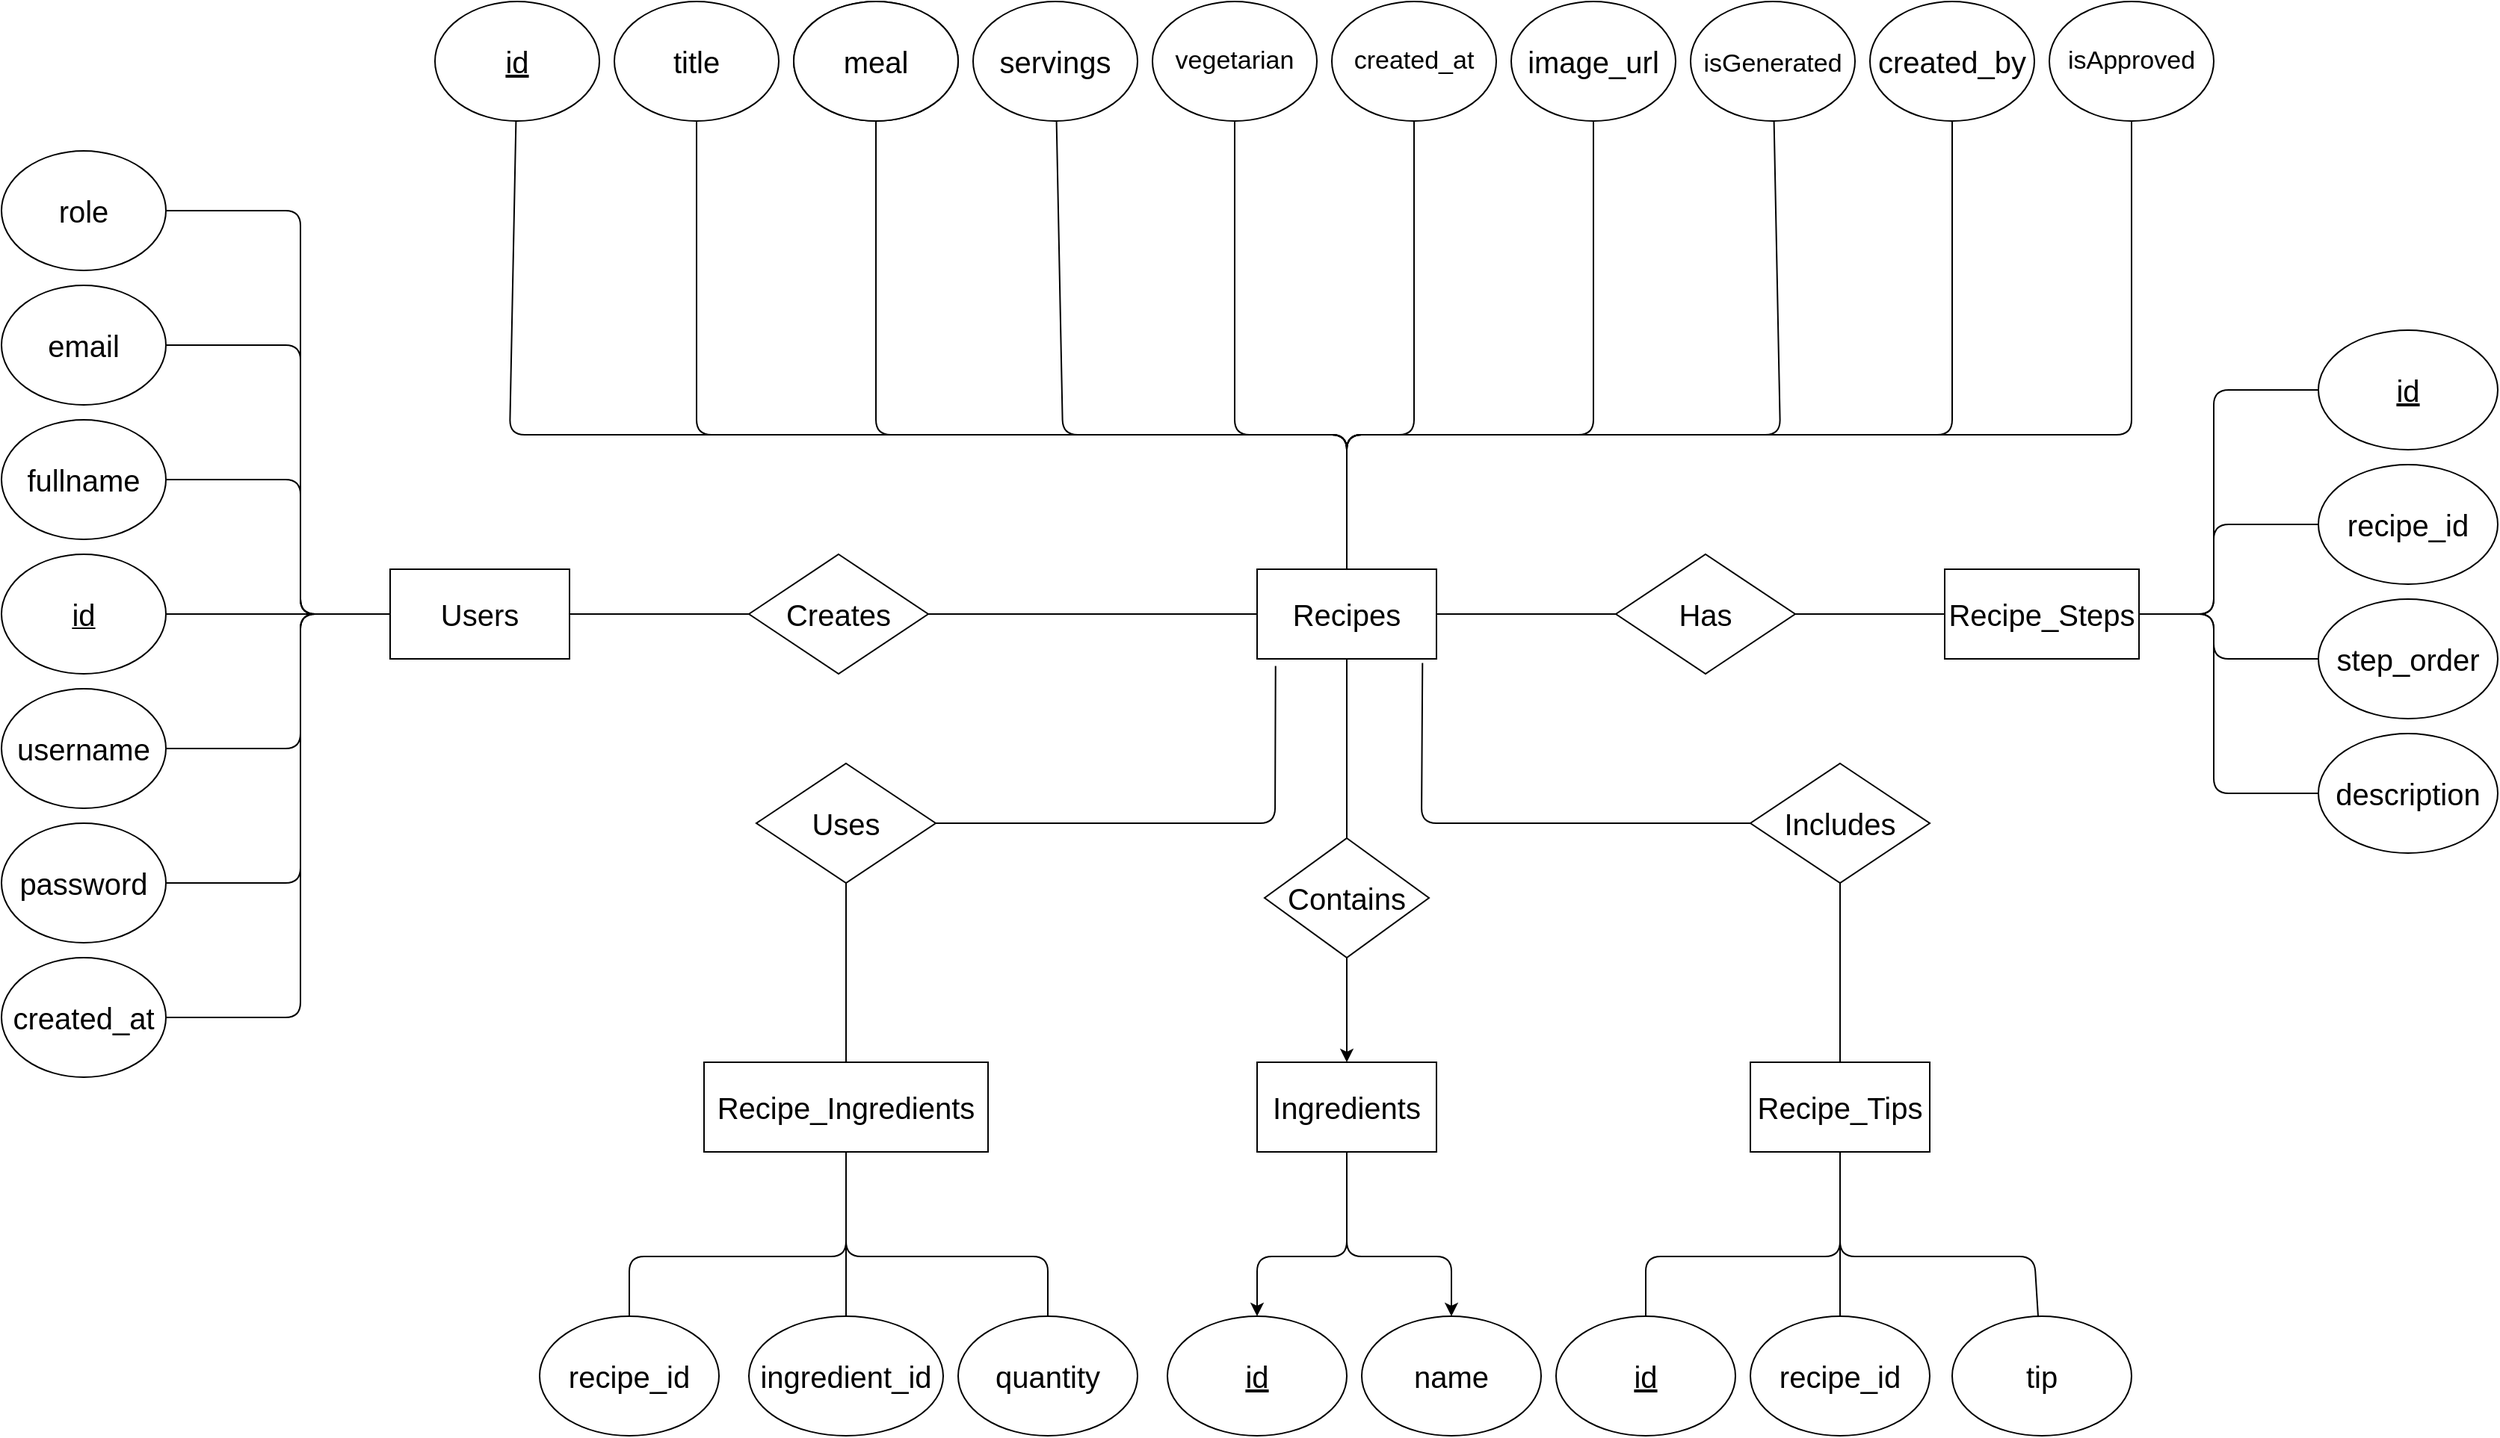 <mxfile>
    <diagram id="F-JDNmZdC8V-xDev6MUR" name="Page-1">
        <mxGraphModel dx="3117" dy="1340" grid="1" gridSize="10" guides="1" tooltips="1" connect="1" arrows="1" fold="1" page="0" pageScale="1" pageWidth="850" pageHeight="1100" math="0" shadow="0">
            <root>
                <mxCell id="0"/>
                <mxCell id="1" parent="0"/>
                <mxCell id="24" value="&lt;font style=&quot;font-size: 20px;&quot;&gt;Users&lt;/font&gt;" style="whiteSpace=wrap;html=1;" parent="1" vertex="1">
                    <mxGeometry x="-1360" y="260" width="120" height="60" as="geometry"/>
                </mxCell>
                <mxCell id="32" style="edgeStyle=none;html=1;entryX=0;entryY=0.5;entryDx=0;entryDy=0;endArrow=none;endFill=0;" parent="1" source="25" target="24" edge="1">
                    <mxGeometry relative="1" as="geometry"/>
                </mxCell>
                <mxCell id="25" value="&lt;u&gt;&lt;font style=&quot;font-size: 20px;&quot;&gt;id&lt;/font&gt;&lt;/u&gt;" style="ellipse;whiteSpace=wrap;html=1;" parent="1" vertex="1">
                    <mxGeometry x="-1620" y="250" width="110" height="80" as="geometry"/>
                </mxCell>
                <mxCell id="33" style="edgeStyle=none;html=1;endArrow=none;endFill=0;" parent="1" source="26" edge="1">
                    <mxGeometry relative="1" as="geometry">
                        <mxPoint x="-1360" y="290" as="targetPoint"/>
                        <Array as="points">
                            <mxPoint x="-1420" y="380"/>
                            <mxPoint x="-1420" y="290"/>
                        </Array>
                    </mxGeometry>
                </mxCell>
                <mxCell id="26" value="&lt;font style=&quot;font-size: 20px;&quot;&gt;username&lt;/font&gt;" style="ellipse;whiteSpace=wrap;html=1;" parent="1" vertex="1">
                    <mxGeometry x="-1620" y="340" width="110" height="80" as="geometry"/>
                </mxCell>
                <mxCell id="36" style="edgeStyle=none;html=1;endArrow=none;endFill=0;" parent="1" source="27" edge="1">
                    <mxGeometry relative="1" as="geometry">
                        <mxPoint x="-1360" y="290" as="targetPoint"/>
                        <Array as="points">
                            <mxPoint x="-1420" y="200"/>
                            <mxPoint x="-1420" y="290"/>
                        </Array>
                    </mxGeometry>
                </mxCell>
                <mxCell id="27" value="&lt;font style=&quot;font-size: 20px;&quot;&gt;fullname&lt;/font&gt;" style="ellipse;whiteSpace=wrap;html=1;" parent="1" vertex="1">
                    <mxGeometry x="-1620" y="160" width="110" height="80" as="geometry"/>
                </mxCell>
                <mxCell id="37" style="edgeStyle=none;html=1;endArrow=none;endFill=0;" parent="1" source="28" edge="1">
                    <mxGeometry relative="1" as="geometry">
                        <mxPoint x="-1360" y="290" as="targetPoint"/>
                        <Array as="points">
                            <mxPoint x="-1420" y="110"/>
                            <mxPoint x="-1420" y="290"/>
                        </Array>
                    </mxGeometry>
                </mxCell>
                <mxCell id="28" value="&lt;font style=&quot;font-size: 20px;&quot;&gt;email&lt;/font&gt;" style="ellipse;whiteSpace=wrap;html=1;" parent="1" vertex="1">
                    <mxGeometry x="-1620" y="70" width="110" height="80" as="geometry"/>
                </mxCell>
                <mxCell id="34" style="edgeStyle=none;html=1;entryX=0;entryY=0.5;entryDx=0;entryDy=0;endArrow=none;endFill=0;" parent="1" source="29" target="24" edge="1">
                    <mxGeometry relative="1" as="geometry">
                        <Array as="points">
                            <mxPoint x="-1420" y="470"/>
                            <mxPoint x="-1420" y="290"/>
                        </Array>
                    </mxGeometry>
                </mxCell>
                <mxCell id="29" value="&lt;font style=&quot;font-size: 20px;&quot;&gt;password&lt;/font&gt;" style="ellipse;whiteSpace=wrap;html=1;" parent="1" vertex="1">
                    <mxGeometry x="-1620" y="430" width="110" height="80" as="geometry"/>
                </mxCell>
                <mxCell id="38" style="edgeStyle=none;html=1;endArrow=none;endFill=0;entryX=0;entryY=0.5;entryDx=0;entryDy=0;" parent="1" source="30" target="24" edge="1">
                    <mxGeometry relative="1" as="geometry">
                        <mxPoint x="-1370" y="250" as="targetPoint"/>
                        <Array as="points">
                            <mxPoint x="-1420" y="20"/>
                            <mxPoint x="-1420" y="290"/>
                        </Array>
                    </mxGeometry>
                </mxCell>
                <mxCell id="30" value="&lt;font style=&quot;font-size: 20px;&quot;&gt;role&lt;/font&gt;" style="ellipse;whiteSpace=wrap;html=1;" parent="1" vertex="1">
                    <mxGeometry x="-1620" y="-20" width="110" height="80" as="geometry"/>
                </mxCell>
                <mxCell id="35" style="edgeStyle=none;html=1;endArrow=none;endFill=0;" parent="1" source="31" edge="1">
                    <mxGeometry relative="1" as="geometry">
                        <mxPoint x="-1360" y="290" as="targetPoint"/>
                        <Array as="points">
                            <mxPoint x="-1420" y="560"/>
                            <mxPoint x="-1420" y="290"/>
                        </Array>
                    </mxGeometry>
                </mxCell>
                <mxCell id="31" value="&lt;font style=&quot;font-size: 20px;&quot;&gt;created_at&lt;/font&gt;" style="ellipse;whiteSpace=wrap;html=1;" parent="1" vertex="1">
                    <mxGeometry x="-1620" y="520" width="110" height="80" as="geometry"/>
                </mxCell>
                <mxCell id="41" style="edgeStyle=none;html=1;entryX=1;entryY=0.5;entryDx=0;entryDy=0;fontSize=20;endArrow=none;endFill=0;" parent="1" source="40" target="24" edge="1">
                    <mxGeometry relative="1" as="geometry"/>
                </mxCell>
                <mxCell id="47" style="edgeStyle=none;html=1;entryX=0;entryY=0.5;entryDx=0;entryDy=0;fontSize=20;endArrow=none;endFill=0;" parent="1" source="40" target="46" edge="1">
                    <mxGeometry relative="1" as="geometry"/>
                </mxCell>
                <mxCell id="40" value="Creates" style="rhombus;whiteSpace=wrap;html=1;fontSize=20;" parent="1" vertex="1">
                    <mxGeometry x="-1120" y="250" width="120" height="80" as="geometry"/>
                </mxCell>
                <mxCell id="101" style="edgeStyle=none;html=1;exitX=0.922;exitY=1.046;exitDx=0;exitDy=0;fontSize=20;startArrow=none;startFill=0;endArrow=none;endFill=0;entryX=0;entryY=0.5;entryDx=0;entryDy=0;exitPerimeter=0;" edge="1" parent="1" source="46" target="100">
                    <mxGeometry relative="1" as="geometry">
                        <mxPoint x="-680" y="440" as="targetPoint"/>
                        <Array as="points">
                            <mxPoint x="-670" y="430"/>
                        </Array>
                    </mxGeometry>
                </mxCell>
                <mxCell id="111" style="edgeStyle=none;html=1;fontSize=20;startArrow=none;startFill=0;endArrow=none;endFill=0;entryX=0.5;entryY=0;entryDx=0;entryDy=0;" edge="1" parent="1" source="46" target="72">
                    <mxGeometry relative="1" as="geometry">
                        <mxPoint x="-750" y="390" as="targetPoint"/>
                    </mxGeometry>
                </mxCell>
                <mxCell id="46" value="Recipes" style="whiteSpace=wrap;html=1;fontSize=20;" parent="1" vertex="1">
                    <mxGeometry x="-780" y="260" width="120" height="60" as="geometry"/>
                </mxCell>
                <mxCell id="59" style="edgeStyle=none;html=1;entryX=0.5;entryY=0;entryDx=0;entryDy=0;fontSize=17;endArrow=none;endFill=0;" parent="1" source="48" target="46" edge="1">
                    <mxGeometry relative="1" as="geometry">
                        <Array as="points">
                            <mxPoint x="-1280" y="170"/>
                            <mxPoint x="-720" y="170"/>
                        </Array>
                    </mxGeometry>
                </mxCell>
                <mxCell id="48" value="&lt;u&gt;id&lt;/u&gt;" style="ellipse;whiteSpace=wrap;html=1;fontSize=20;" parent="1" vertex="1">
                    <mxGeometry x="-1330" y="-120" width="110" height="80" as="geometry"/>
                </mxCell>
                <mxCell id="60" style="edgeStyle=none;html=1;fontSize=17;endArrow=none;endFill=0;entryX=0.5;entryY=0;entryDx=0;entryDy=0;" parent="1" source="49" edge="1" target="46">
                    <mxGeometry relative="1" as="geometry">
                        <mxPoint x="-900" y="260" as="targetPoint"/>
                        <Array as="points">
                            <mxPoint x="-1155" y="170"/>
                            <mxPoint x="-720" y="170"/>
                        </Array>
                    </mxGeometry>
                </mxCell>
                <mxCell id="49" value="title" style="ellipse;whiteSpace=wrap;html=1;fontSize=20;" parent="1" vertex="1">
                    <mxGeometry x="-1210" y="-120" width="110" height="80" as="geometry"/>
                </mxCell>
                <mxCell id="50" value="cuisine" style="ellipse;whiteSpace=wrap;html=1;fontSize=20;" parent="1" vertex="1">
                    <mxGeometry x="-1090" y="-120" width="110" height="80" as="geometry"/>
                </mxCell>
                <mxCell id="63" style="edgeStyle=none;html=1;fontSize=17;endArrow=none;endFill=0;" parent="1" source="51" edge="1">
                    <mxGeometry relative="1" as="geometry">
                        <mxPoint x="-720" y="260" as="targetPoint"/>
                        <Array as="points">
                            <mxPoint x="-1035" y="170"/>
                            <mxPoint x="-720" y="170"/>
                        </Array>
                    </mxGeometry>
                </mxCell>
                <mxCell id="51" value="meal" style="ellipse;whiteSpace=wrap;html=1;fontSize=20;" parent="1" vertex="1">
                    <mxGeometry x="-1090" y="-120" width="110" height="80" as="geometry"/>
                </mxCell>
                <mxCell id="67" style="edgeStyle=none;html=1;fontSize=17;endArrow=none;endFill=0;entryX=0.5;entryY=0;entryDx=0;entryDy=0;" parent="1" source="53" edge="1" target="46">
                    <mxGeometry relative="1" as="geometry">
                        <mxPoint x="-900" y="260" as="targetPoint"/>
                        <Array as="points">
                            <mxPoint x="-555" y="170"/>
                            <mxPoint x="-720" y="170"/>
                        </Array>
                    </mxGeometry>
                </mxCell>
                <mxCell id="53" value="image_url" style="ellipse;whiteSpace=wrap;html=1;fontSize=20;" parent="1" vertex="1">
                    <mxGeometry x="-610" y="-120" width="110" height="80" as="geometry"/>
                </mxCell>
                <mxCell id="69" style="edgeStyle=none;html=1;fontSize=17;endArrow=none;endFill=0;" parent="1" source="54" edge="1">
                    <mxGeometry relative="1" as="geometry">
                        <mxPoint x="-720" y="260" as="targetPoint"/>
                        <Array as="points">
                            <mxPoint x="-315" y="170"/>
                            <mxPoint x="-720" y="170"/>
                        </Array>
                    </mxGeometry>
                </mxCell>
                <mxCell id="54" value="created_by" style="ellipse;whiteSpace=wrap;html=1;fontSize=20;" parent="1" vertex="1">
                    <mxGeometry x="-370" y="-120" width="110" height="80" as="geometry"/>
                </mxCell>
                <mxCell id="68" style="edgeStyle=none;html=1;fontSize=17;endArrow=none;endFill=0;entryX=0.5;entryY=0;entryDx=0;entryDy=0;" parent="1" source="55" edge="1" target="46">
                    <mxGeometry relative="1" as="geometry">
                        <mxPoint x="-900" y="260" as="targetPoint"/>
                        <Array as="points">
                            <mxPoint x="-430" y="170"/>
                            <mxPoint x="-720" y="170"/>
                        </Array>
                    </mxGeometry>
                </mxCell>
                <mxCell id="55" value="&lt;font style=&quot;font-size: 17px;&quot;&gt;isGenerated&lt;/font&gt;" style="ellipse;whiteSpace=wrap;html=1;fontSize=20;" parent="1" vertex="1">
                    <mxGeometry x="-490" y="-120" width="110" height="80" as="geometry"/>
                </mxCell>
                <mxCell id="65" style="edgeStyle=none;html=1;fontSize=17;endArrow=none;endFill=0;startArrow=none;" parent="1" source="52" edge="1">
                    <mxGeometry relative="1" as="geometry">
                        <mxPoint x="-720" y="260" as="targetPoint"/>
                        <Array as="points">
                            <mxPoint x="-910" y="170"/>
                            <mxPoint x="-720" y="170"/>
                        </Array>
                    </mxGeometry>
                </mxCell>
                <mxCell id="70" style="edgeStyle=none;html=1;fontSize=17;endArrow=none;endFill=0;" parent="1" source="57" edge="1">
                    <mxGeometry relative="1" as="geometry">
                        <mxPoint x="-720" y="260" as="targetPoint"/>
                        <Array as="points">
                            <mxPoint x="-195" y="170"/>
                            <mxPoint x="-720" y="170"/>
                        </Array>
                    </mxGeometry>
                </mxCell>
                <mxCell id="57" value="isApproved" style="ellipse;whiteSpace=wrap;html=1;fontSize=17;" parent="1" vertex="1">
                    <mxGeometry x="-250" y="-120" width="110" height="80" as="geometry"/>
                </mxCell>
                <mxCell id="66" style="edgeStyle=none;html=1;fontSize=17;endArrow=none;endFill=0;startArrow=none;" parent="1" source="56" edge="1">
                    <mxGeometry relative="1" as="geometry">
                        <mxPoint x="-720" y="260" as="targetPoint"/>
                        <Array as="points">
                            <mxPoint x="-795" y="170"/>
                            <mxPoint x="-720" y="170"/>
                        </Array>
                    </mxGeometry>
                </mxCell>
                <mxCell id="87" style="edgeStyle=none;html=1;entryX=0.5;entryY=0;entryDx=0;entryDy=0;fontSize=20;startArrow=none;startFill=0;endArrow=none;endFill=0;" edge="1" parent="1" source="58" target="46">
                    <mxGeometry relative="1" as="geometry">
                        <Array as="points">
                            <mxPoint x="-675" y="170"/>
                            <mxPoint x="-720" y="170"/>
                        </Array>
                    </mxGeometry>
                </mxCell>
                <mxCell id="58" value="created_at" style="ellipse;whiteSpace=wrap;html=1;fontSize=17;" parent="1" vertex="1">
                    <mxGeometry x="-730" y="-120" width="110" height="80" as="geometry"/>
                </mxCell>
                <mxCell id="77" style="edgeStyle=none;html=1;entryX=0.5;entryY=0;entryDx=0;entryDy=0;fontSize=20;exitX=0.5;exitY=1;exitDx=0;exitDy=0;" edge="1" parent="1" source="71" target="75">
                    <mxGeometry relative="1" as="geometry">
                        <Array as="points">
                            <mxPoint x="-720" y="720"/>
                            <mxPoint x="-780" y="720"/>
                        </Array>
                    </mxGeometry>
                </mxCell>
                <mxCell id="78" style="edgeStyle=none;html=1;entryX=0.5;entryY=0;entryDx=0;entryDy=0;fontSize=20;exitX=0.5;exitY=1;exitDx=0;exitDy=0;" edge="1" parent="1" source="71" target="76">
                    <mxGeometry relative="1" as="geometry">
                        <Array as="points">
                            <mxPoint x="-720" y="720"/>
                            <mxPoint x="-650" y="720"/>
                        </Array>
                    </mxGeometry>
                </mxCell>
                <mxCell id="71" value="&lt;font style=&quot;font-size: 20px;&quot;&gt;Ingredients&lt;/font&gt;" style="whiteSpace=wrap;html=1;" vertex="1" parent="1">
                    <mxGeometry x="-780" y="590" width="120" height="60" as="geometry"/>
                </mxCell>
                <mxCell id="74" style="edgeStyle=none;html=1;entryX=0.5;entryY=0;entryDx=0;entryDy=0;fontSize=20;" edge="1" parent="1" source="72" target="71">
                    <mxGeometry relative="1" as="geometry"/>
                </mxCell>
                <mxCell id="72" value="Contains" style="rhombus;whiteSpace=wrap;html=1;fontSize=20;" vertex="1" parent="1">
                    <mxGeometry x="-775" y="440" width="110" height="80" as="geometry"/>
                </mxCell>
                <mxCell id="75" value="&lt;u&gt;id&lt;/u&gt;" style="ellipse;whiteSpace=wrap;html=1;fontSize=20;" vertex="1" parent="1">
                    <mxGeometry x="-840" y="760" width="120" height="80" as="geometry"/>
                </mxCell>
                <mxCell id="76" value="name" style="ellipse;whiteSpace=wrap;html=1;fontSize=20;" vertex="1" parent="1">
                    <mxGeometry x="-710" y="760" width="120" height="80" as="geometry"/>
                </mxCell>
                <mxCell id="79" value="Recipe_Steps" style="whiteSpace=wrap;html=1;fontSize=20;" vertex="1" parent="1">
                    <mxGeometry x="-320" y="260" width="130" height="60" as="geometry"/>
                </mxCell>
                <mxCell id="82" style="edgeStyle=none;html=1;entryX=1;entryY=0.5;entryDx=0;entryDy=0;fontSize=20;endArrow=none;endFill=0;" edge="1" parent="1" source="81" target="46">
                    <mxGeometry relative="1" as="geometry">
                        <Array as="points">
                            <mxPoint x="-660" y="290"/>
                        </Array>
                    </mxGeometry>
                </mxCell>
                <mxCell id="88" style="edgeStyle=none;html=1;entryX=0;entryY=0.5;entryDx=0;entryDy=0;fontSize=20;endArrow=none;endFill=0;" edge="1" parent="1" source="81" target="79">
                    <mxGeometry relative="1" as="geometry"/>
                </mxCell>
                <mxCell id="81" value="Has" style="rhombus;whiteSpace=wrap;html=1;fontSize=20;" vertex="1" parent="1">
                    <mxGeometry x="-540" y="250" width="120" height="80" as="geometry"/>
                </mxCell>
                <mxCell id="52" value="servings" style="ellipse;whiteSpace=wrap;html=1;fontSize=20;" parent="1" vertex="1">
                    <mxGeometry x="-970" y="-120" width="110" height="80" as="geometry"/>
                </mxCell>
                <mxCell id="56" value="vegetarian" style="ellipse;whiteSpace=wrap;html=1;fontSize=17;" parent="1" vertex="1">
                    <mxGeometry x="-850" y="-120" width="110" height="80" as="geometry"/>
                </mxCell>
                <mxCell id="94" style="edgeStyle=none;html=1;fontSize=20;entryX=1;entryY=0.5;entryDx=0;entryDy=0;endArrow=none;endFill=0;" edge="1" parent="1" source="90" target="79">
                    <mxGeometry relative="1" as="geometry">
                        <mxPoint x="-150" y="140" as="targetPoint"/>
                        <Array as="points">
                            <mxPoint x="-140" y="140"/>
                            <mxPoint x="-140" y="290"/>
                        </Array>
                    </mxGeometry>
                </mxCell>
                <mxCell id="90" value="&lt;u&gt;id&lt;/u&gt;" style="ellipse;whiteSpace=wrap;html=1;fontSize=20;" vertex="1" parent="1">
                    <mxGeometry x="-70" y="100" width="120" height="80" as="geometry"/>
                </mxCell>
                <mxCell id="95" style="edgeStyle=none;html=1;entryX=1;entryY=0.5;entryDx=0;entryDy=0;fontSize=20;endArrow=none;endFill=0;" edge="1" parent="1" source="91" target="79">
                    <mxGeometry relative="1" as="geometry">
                        <Array as="points">
                            <mxPoint x="-140" y="230"/>
                            <mxPoint x="-140" y="290"/>
                        </Array>
                    </mxGeometry>
                </mxCell>
                <mxCell id="91" value="recipe_id" style="ellipse;whiteSpace=wrap;html=1;fontSize=20;" vertex="1" parent="1">
                    <mxGeometry x="-70" y="190" width="120" height="80" as="geometry"/>
                </mxCell>
                <mxCell id="96" style="edgeStyle=none;html=1;entryX=1;entryY=0.5;entryDx=0;entryDy=0;fontSize=20;endArrow=none;endFill=0;" edge="1" parent="1" source="92" target="79">
                    <mxGeometry relative="1" as="geometry">
                        <Array as="points">
                            <mxPoint x="-140" y="320"/>
                            <mxPoint x="-140" y="290"/>
                        </Array>
                    </mxGeometry>
                </mxCell>
                <mxCell id="92" value="step_order" style="ellipse;whiteSpace=wrap;html=1;fontSize=20;" vertex="1" parent="1">
                    <mxGeometry x="-70" y="280" width="120" height="80" as="geometry"/>
                </mxCell>
                <mxCell id="97" style="edgeStyle=none;html=1;entryX=1;entryY=0.5;entryDx=0;entryDy=0;fontSize=20;endArrow=none;endFill=0;" edge="1" parent="1" source="93" target="79">
                    <mxGeometry relative="1" as="geometry">
                        <Array as="points">
                            <mxPoint x="-140" y="410"/>
                            <mxPoint x="-140" y="290"/>
                        </Array>
                    </mxGeometry>
                </mxCell>
                <mxCell id="93" value="description" style="ellipse;whiteSpace=wrap;html=1;fontSize=20;" vertex="1" parent="1">
                    <mxGeometry x="-70" y="370" width="120" height="80" as="geometry"/>
                </mxCell>
                <mxCell id="104" style="edgeStyle=none;html=1;entryX=0.5;entryY=0;entryDx=0;entryDy=0;fontSize=20;startArrow=none;startFill=0;endArrow=none;endFill=0;" edge="1" parent="1" source="100" target="103">
                    <mxGeometry relative="1" as="geometry"/>
                </mxCell>
                <mxCell id="100" value="Includes" style="rhombus;whiteSpace=wrap;html=1;fontSize=20;" vertex="1" parent="1">
                    <mxGeometry x="-450" y="390" width="120" height="80" as="geometry"/>
                </mxCell>
                <mxCell id="108" value="" style="edgeStyle=none;html=1;fontSize=20;startArrow=none;startFill=0;endArrow=none;endFill=0;" edge="1" parent="1" source="103" target="106">
                    <mxGeometry relative="1" as="geometry">
                        <Array as="points">
                            <mxPoint x="-390" y="690"/>
                        </Array>
                    </mxGeometry>
                </mxCell>
                <mxCell id="103" value="Recipe_Tips" style="whiteSpace=wrap;html=1;fontSize=20;" vertex="1" parent="1">
                    <mxGeometry x="-450" y="590" width="120" height="60" as="geometry"/>
                </mxCell>
                <mxCell id="109" style="edgeStyle=none;html=1;entryX=0.5;entryY=1;entryDx=0;entryDy=0;fontSize=20;startArrow=none;startFill=0;endArrow=none;endFill=0;" edge="1" parent="1" source="105" target="103">
                    <mxGeometry relative="1" as="geometry">
                        <Array as="points">
                            <mxPoint x="-520" y="720"/>
                            <mxPoint x="-390" y="720"/>
                        </Array>
                    </mxGeometry>
                </mxCell>
                <mxCell id="105" value="&lt;u&gt;id&lt;/u&gt;" style="ellipse;whiteSpace=wrap;html=1;fontSize=20;" vertex="1" parent="1">
                    <mxGeometry x="-580" y="760" width="120" height="80" as="geometry"/>
                </mxCell>
                <mxCell id="106" value="recipe_id" style="ellipse;whiteSpace=wrap;html=1;fontSize=20;" vertex="1" parent="1">
                    <mxGeometry x="-450" y="760" width="120" height="80" as="geometry"/>
                </mxCell>
                <mxCell id="110" style="edgeStyle=none;html=1;entryX=0.5;entryY=1;entryDx=0;entryDy=0;fontSize=20;startArrow=none;startFill=0;endArrow=none;endFill=0;" edge="1" parent="1" source="107" target="103">
                    <mxGeometry relative="1" as="geometry">
                        <Array as="points">
                            <mxPoint x="-260" y="720"/>
                            <mxPoint x="-390" y="720"/>
                        </Array>
                    </mxGeometry>
                </mxCell>
                <mxCell id="107" value="tip" style="ellipse;whiteSpace=wrap;html=1;fontSize=20;" vertex="1" parent="1">
                    <mxGeometry x="-315" y="760" width="120" height="80" as="geometry"/>
                </mxCell>
                <mxCell id="117" style="edgeStyle=none;html=1;fontSize=20;startArrow=none;startFill=0;endArrow=none;endFill=0;" edge="1" parent="1" source="113" target="115">
                    <mxGeometry relative="1" as="geometry"/>
                </mxCell>
                <mxCell id="113" value="Recipe_Ingredients" style="whiteSpace=wrap;html=1;fontSize=20;" vertex="1" parent="1">
                    <mxGeometry x="-1150" y="590" width="190" height="60" as="geometry"/>
                </mxCell>
                <mxCell id="118" style="edgeStyle=none;html=1;fontSize=20;startArrow=none;startFill=0;endArrow=none;endFill=0;entryX=0.5;entryY=1;entryDx=0;entryDy=0;" edge="1" parent="1" source="114" target="113">
                    <mxGeometry relative="1" as="geometry">
                        <mxPoint x="-1060" y="650" as="targetPoint"/>
                        <Array as="points">
                            <mxPoint x="-1200" y="720"/>
                            <mxPoint x="-1055" y="720"/>
                        </Array>
                    </mxGeometry>
                </mxCell>
                <mxCell id="114" value="recipe_id" style="ellipse;whiteSpace=wrap;html=1;fontSize=20;" vertex="1" parent="1">
                    <mxGeometry x="-1260" y="760" width="120" height="80" as="geometry"/>
                </mxCell>
                <mxCell id="115" value="ingredient_id" style="ellipse;whiteSpace=wrap;html=1;fontSize=20;" vertex="1" parent="1">
                    <mxGeometry x="-1120" y="760" width="130" height="80" as="geometry"/>
                </mxCell>
                <mxCell id="119" style="edgeStyle=none;html=1;fontSize=20;startArrow=none;startFill=0;endArrow=none;endFill=0;entryX=0.5;entryY=1;entryDx=0;entryDy=0;" edge="1" parent="1" source="116" target="113">
                    <mxGeometry relative="1" as="geometry">
                        <mxPoint x="-1050" y="650" as="targetPoint"/>
                        <Array as="points">
                            <mxPoint x="-920" y="720"/>
                            <mxPoint x="-1055" y="720"/>
                        </Array>
                    </mxGeometry>
                </mxCell>
                <mxCell id="116" value="quantity" style="ellipse;whiteSpace=wrap;html=1;fontSize=20;" vertex="1" parent="1">
                    <mxGeometry x="-980" y="760" width="120" height="80" as="geometry"/>
                </mxCell>
                <mxCell id="121" style="edgeStyle=none;html=1;entryX=0.5;entryY=0;entryDx=0;entryDy=0;fontSize=20;startArrow=none;startFill=0;endArrow=none;endFill=0;" edge="1" parent="1" source="120" target="113">
                    <mxGeometry relative="1" as="geometry"/>
                </mxCell>
                <mxCell id="122" style="edgeStyle=none;html=1;entryX=0.103;entryY=1.08;entryDx=0;entryDy=0;entryPerimeter=0;fontSize=20;startArrow=none;startFill=0;endArrow=none;endFill=0;exitX=0.5;exitY=0;exitDx=0;exitDy=0;" edge="1" parent="1" source="120" target="46">
                    <mxGeometry relative="1" as="geometry">
                        <Array as="points">
                            <mxPoint x="-1050" y="430"/>
                            <mxPoint x="-768" y="430"/>
                        </Array>
                    </mxGeometry>
                </mxCell>
                <mxCell id="120" value="Uses" style="rhombus;whiteSpace=wrap;html=1;fontSize=20;" vertex="1" parent="1">
                    <mxGeometry x="-1115" y="390" width="120" height="80" as="geometry"/>
                </mxCell>
            </root>
        </mxGraphModel>
    </diagram>
</mxfile>